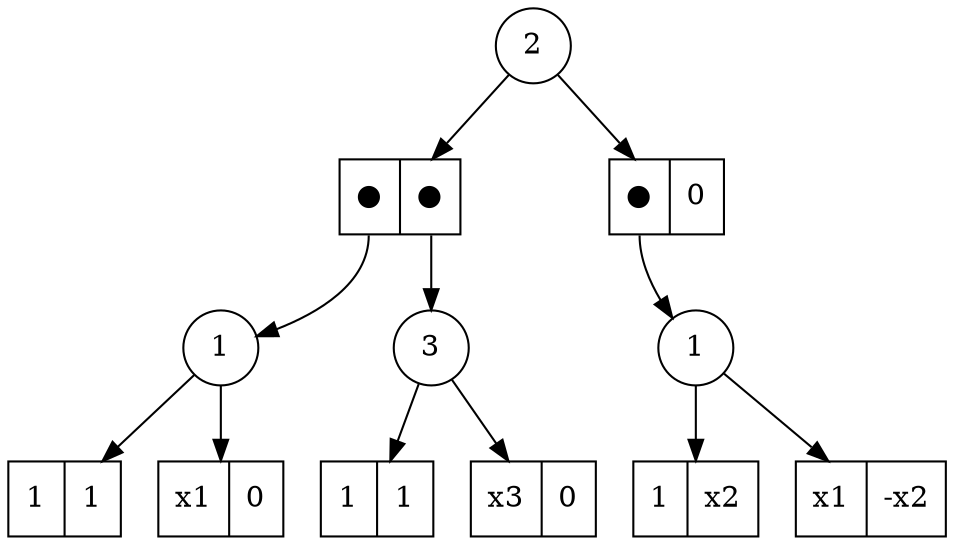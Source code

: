 digraph G {
	Dec_0_1 [shape=circle, label="2"]
	Dec_0_1 -> Ele_1_1
	Ele_1_1 [shape=record,label="<f0> ●|<f1> ●"]
	Ele_1_1:f0 -> Dec_2_1
	Dec_2_1 [shape=circle, label="1"]
	Dec_2_1 -> Ele_3_1
	Ele_3_1 [shape=record,label="<f0> 1|<f1> 1"]
	Dec_2_1 -> Ele_3_2
	Ele_3_2 [shape=record,label="<f0> x1|<f1> 0"]
	Ele_1_1:f1 -> Dec_2_2
	Dec_2_2 [shape=circle, label="3"]
	Dec_2_2 -> Ele_3_3
	Ele_3_3 [shape=record,label="<f0> 1|<f1> 1"]
	Dec_2_2 -> Ele_3_4
	Ele_3_4 [shape=record,label="<f0> x3|<f1> 0"]
	Dec_0_1 -> Ele_1_2
	Ele_1_2 [shape=record,label="<f0> ●|<f1> 0"]
	Ele_1_2:f0 -> Dec_2_3
	Dec_2_3 [shape=circle, label="1"]
	Dec_2_3 -> Ele_3_5
	Ele_3_5 [shape=record,label="<f0> 1|<f1> x2"]
	Dec_2_3 -> Ele_3_6
	Ele_3_6 [shape=record,label="<f0> x1|<f1> -x2"]
}
